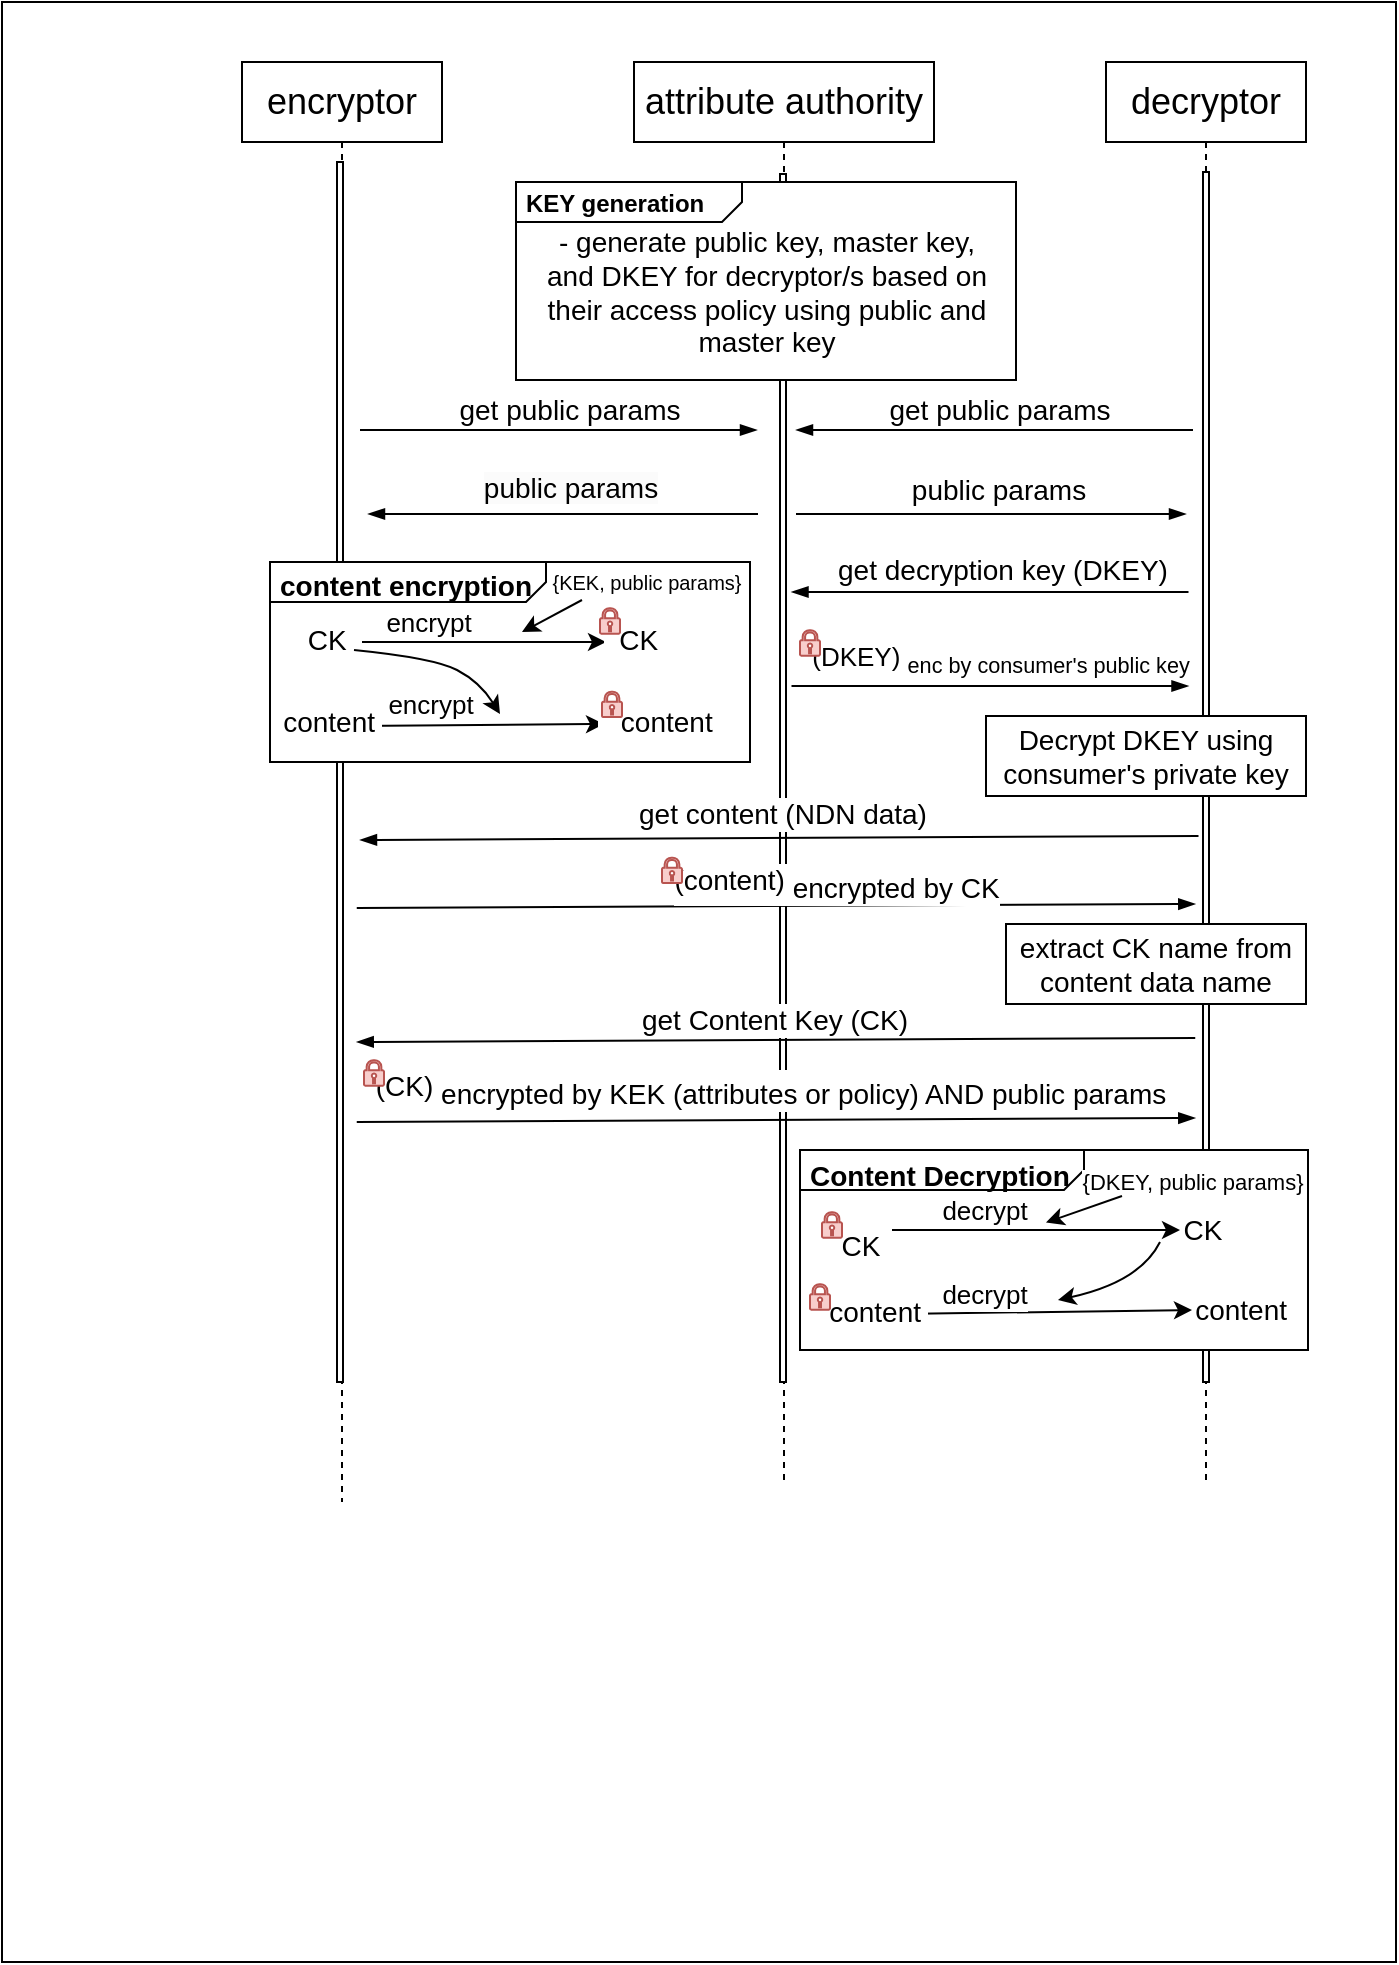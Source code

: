 <mxfile version="21.3.7" type="github">
  <diagram name="Page-1" id="2YBvvXClWsGukQMizWep">
    <mxGraphModel dx="1266" dy="754" grid="1" gridSize="10" guides="1" tooltips="1" connect="1" arrows="1" fold="1" page="1" pageScale="1" pageWidth="850" pageHeight="1100" math="0" shadow="0">
      <root>
        <mxCell id="0" />
        <mxCell id="1" parent="0" />
        <mxCell id="4xCnmBuZAuux_tQDBE8D-87" value="" style="rounded=0;whiteSpace=wrap;html=1;" vertex="1" parent="1">
          <mxGeometry x="173" width="697" height="980" as="geometry" />
        </mxCell>
        <mxCell id="aM9ryv3xv72pqoxQDRHE-1" value="&lt;font style=&quot;font-size: 18px;&quot;&gt;encryptor&lt;/font&gt;" style="shape=umlLifeline;perimeter=lifelinePerimeter;whiteSpace=wrap;html=1;container=0;dropTarget=0;collapsible=0;recursiveResize=0;outlineConnect=0;portConstraint=eastwest;newEdgeStyle={&quot;edgeStyle&quot;:&quot;elbowEdgeStyle&quot;,&quot;elbow&quot;:&quot;vertical&quot;,&quot;curved&quot;:0,&quot;rounded&quot;:0};" parent="1" vertex="1">
          <mxGeometry x="293" y="30" width="100" height="720" as="geometry" />
        </mxCell>
        <mxCell id="4xCnmBuZAuux_tQDBE8D-14" value="" style="html=1;points=[];perimeter=orthogonalPerimeter;outlineConnect=0;targetShapes=umlLifeline;portConstraint=eastwest;newEdgeStyle={&quot;edgeStyle&quot;:&quot;elbowEdgeStyle&quot;,&quot;elbow&quot;:&quot;vertical&quot;,&quot;curved&quot;:0,&quot;rounded&quot;:0};rounded=0;" vertex="1" parent="aM9ryv3xv72pqoxQDRHE-1">
          <mxGeometry x="47.5" y="50" width="3" height="610" as="geometry" />
        </mxCell>
        <mxCell id="aM9ryv3xv72pqoxQDRHE-5" value="&lt;font style=&quot;font-size: 18px;&quot;&gt;attribute authority&lt;br&gt;&lt;/font&gt;" style="shape=umlLifeline;perimeter=lifelinePerimeter;whiteSpace=wrap;html=1;container=0;dropTarget=0;collapsible=0;recursiveResize=0;outlineConnect=0;portConstraint=eastwest;newEdgeStyle={&quot;edgeStyle&quot;:&quot;elbowEdgeStyle&quot;,&quot;elbow&quot;:&quot;vertical&quot;,&quot;curved&quot;:0,&quot;rounded&quot;:0};" parent="1" vertex="1">
          <mxGeometry x="489" y="30" width="150" height="710" as="geometry" />
        </mxCell>
        <mxCell id="aM9ryv3xv72pqoxQDRHE-6" value="" style="html=1;points=[];perimeter=orthogonalPerimeter;outlineConnect=0;targetShapes=umlLifeline;portConstraint=eastwest;newEdgeStyle={&quot;edgeStyle&quot;:&quot;elbowEdgeStyle&quot;,&quot;elbow&quot;:&quot;vertical&quot;,&quot;curved&quot;:0,&quot;rounded&quot;:0};" parent="aM9ryv3xv72pqoxQDRHE-5" vertex="1">
          <mxGeometry x="73" y="56" width="3" height="604" as="geometry" />
        </mxCell>
        <mxCell id="--uOOFQUKAcR9e7xUCM7-2" value="&lt;font style=&quot;font-size: 18px;&quot;&gt;decryptor&lt;/font&gt;" style="shape=umlLifeline;perimeter=lifelinePerimeter;whiteSpace=wrap;html=1;container=0;dropTarget=0;collapsible=0;recursiveResize=0;outlineConnect=0;portConstraint=eastwest;newEdgeStyle={&quot;edgeStyle&quot;:&quot;elbowEdgeStyle&quot;,&quot;elbow&quot;:&quot;vertical&quot;,&quot;curved&quot;:0,&quot;rounded&quot;:0};" parent="1" vertex="1">
          <mxGeometry x="725" y="30" width="100" height="710" as="geometry" />
        </mxCell>
        <mxCell id="4xCnmBuZAuux_tQDBE8D-13" value="" style="html=1;points=[];perimeter=orthogonalPerimeter;outlineConnect=0;targetShapes=umlLifeline;portConstraint=eastwest;newEdgeStyle={&quot;edgeStyle&quot;:&quot;elbowEdgeStyle&quot;,&quot;elbow&quot;:&quot;vertical&quot;,&quot;curved&quot;:0,&quot;rounded&quot;:0};" vertex="1" parent="--uOOFQUKAcR9e7xUCM7-2">
          <mxGeometry x="48.5" y="55" width="3" height="605" as="geometry" />
        </mxCell>
        <mxCell id="4xCnmBuZAuux_tQDBE8D-1" value="" style="endArrow=blockThin;html=1;rounded=0;endSize=6;endFill=1;" edge="1" parent="1">
          <mxGeometry width="50" height="50" relative="1" as="geometry">
            <mxPoint x="352" y="214" as="sourcePoint" />
            <mxPoint x="550.5" y="214" as="targetPoint" />
          </mxGeometry>
        </mxCell>
        <mxCell id="4xCnmBuZAuux_tQDBE8D-3" value="" style="endArrow=blockThin;html=1;rounded=0;strokeColor=default;jumpStyle=none;jumpSize=5;endSize=6;endFill=1;" edge="1" parent="1">
          <mxGeometry width="50" height="50" relative="1" as="geometry">
            <mxPoint x="551" y="256" as="sourcePoint" />
            <mxPoint x="356" y="256" as="targetPoint" />
          </mxGeometry>
        </mxCell>
        <mxCell id="4xCnmBuZAuux_tQDBE8D-28" value="&lt;span style=&quot;text-align: left; background-color: rgb(251, 251, 251); font-size: 14px;&quot;&gt;public params&lt;br style=&quot;font-size: 14px;&quot;&gt;&lt;/span&gt;" style="edgeLabel;html=1;align=center;verticalAlign=middle;resizable=0;points=[];fontSize=14;" vertex="1" connectable="0" parent="4xCnmBuZAuux_tQDBE8D-3">
          <mxGeometry x="0.233" y="-1" relative="1" as="geometry">
            <mxPoint x="26" y="-12" as="offset" />
          </mxGeometry>
        </mxCell>
        <mxCell id="4xCnmBuZAuux_tQDBE8D-4" value="&lt;font style=&quot;font-size: 14px;&quot;&gt;get public params&lt;/font&gt;" style="text;html=1;strokeColor=none;fillColor=none;align=center;verticalAlign=middle;whiteSpace=wrap;rounded=0;fontSize=14;" vertex="1" parent="1">
          <mxGeometry x="387" y="189" width="140" height="30" as="geometry" />
        </mxCell>
        <mxCell id="4xCnmBuZAuux_tQDBE8D-9" value="" style="endArrow=none;html=1;rounded=0;strokeColor=default;jumpStyle=none;jumpSize=5;endSize=6;endFill=0;startArrow=blockThin;startFill=1;" edge="1" parent="1">
          <mxGeometry width="50" height="50" relative="1" as="geometry">
            <mxPoint x="765" y="256" as="sourcePoint" />
            <mxPoint x="570" y="256" as="targetPoint" />
          </mxGeometry>
        </mxCell>
        <mxCell id="4xCnmBuZAuux_tQDBE8D-29" value="public params" style="edgeLabel;html=1;align=center;verticalAlign=middle;resizable=0;points=[];fontSize=14;" vertex="1" connectable="0" parent="4xCnmBuZAuux_tQDBE8D-9">
          <mxGeometry x="0.274" y="-1" relative="1" as="geometry">
            <mxPoint x="30" y="-11" as="offset" />
          </mxGeometry>
        </mxCell>
        <mxCell id="4xCnmBuZAuux_tQDBE8D-11" value="" style="endArrow=none;html=1;rounded=0;endSize=6;startArrow=blockThin;startFill=1;endFill=0;" edge="1" parent="1">
          <mxGeometry width="50" height="50" relative="1" as="geometry">
            <mxPoint x="570" y="214" as="sourcePoint" />
            <mxPoint x="768.5" y="214" as="targetPoint" />
          </mxGeometry>
        </mxCell>
        <mxCell id="4xCnmBuZAuux_tQDBE8D-12" value="get public params" style="text;html=1;strokeColor=none;fillColor=none;align=center;verticalAlign=middle;whiteSpace=wrap;rounded=0;fontSize=14;" vertex="1" parent="1">
          <mxGeometry x="602" y="189" width="140" height="30" as="geometry" />
        </mxCell>
        <mxCell id="4xCnmBuZAuux_tQDBE8D-15" value="" style="endArrow=none;html=1;rounded=0;endSize=6;startArrow=blockThin;startFill=1;endFill=0;" edge="1" parent="1">
          <mxGeometry width="50" height="50" relative="1" as="geometry">
            <mxPoint x="567.75" y="295" as="sourcePoint" />
            <mxPoint x="766.25" y="295" as="targetPoint" />
          </mxGeometry>
        </mxCell>
        <mxCell id="4xCnmBuZAuux_tQDBE8D-32" value="get decryption key (DKEY)" style="edgeLabel;html=1;align=center;verticalAlign=middle;resizable=0;points=[];fontSize=14;" vertex="1" connectable="0" parent="4xCnmBuZAuux_tQDBE8D-15">
          <mxGeometry x="-0.086" y="3" relative="1" as="geometry">
            <mxPoint x="14" y="-8" as="offset" />
          </mxGeometry>
        </mxCell>
        <mxCell id="4xCnmBuZAuux_tQDBE8D-17" value="" style="endArrow=none;html=1;rounded=0;endSize=6;startArrow=blockThin;startFill=1;endFill=0;" edge="1" parent="1">
          <mxGeometry width="50" height="50" relative="1" as="geometry">
            <mxPoint x="352" y="419" as="sourcePoint" />
            <mxPoint x="771.25" y="417" as="targetPoint" />
          </mxGeometry>
        </mxCell>
        <mxCell id="4xCnmBuZAuux_tQDBE8D-22" value="get content (NDN data)" style="edgeLabel;html=1;align=center;verticalAlign=middle;resizable=0;points=[];fontSize=14;" vertex="1" connectable="0" parent="4xCnmBuZAuux_tQDBE8D-17">
          <mxGeometry x="0.134" y="-1" relative="1" as="geometry">
            <mxPoint x="-27" y="-13" as="offset" />
          </mxGeometry>
        </mxCell>
        <mxCell id="4xCnmBuZAuux_tQDBE8D-19" value="" style="endArrow=blockThin;html=1;rounded=0;endSize=6;startArrow=none;startFill=0;endFill=1;" edge="1" parent="1">
          <mxGeometry width="50" height="50" relative="1" as="geometry">
            <mxPoint x="350.38" y="453" as="sourcePoint" />
            <mxPoint x="769.63" y="451" as="targetPoint" />
          </mxGeometry>
        </mxCell>
        <mxCell id="4xCnmBuZAuux_tQDBE8D-20" value="" style="endArrow=none;html=1;rounded=0;endSize=6;startArrow=blockThin;startFill=1;endFill=0;" edge="1" parent="1">
          <mxGeometry width="50" height="50" relative="1" as="geometry">
            <mxPoint x="350.37" y="520" as="sourcePoint" />
            <mxPoint x="769.62" y="518" as="targetPoint" />
          </mxGeometry>
        </mxCell>
        <mxCell id="4xCnmBuZAuux_tQDBE8D-24" value="get Content Key (CK)" style="edgeLabel;html=1;align=center;verticalAlign=middle;resizable=0;points=[];fontSize=14;" vertex="1" connectable="0" parent="4xCnmBuZAuux_tQDBE8D-20">
          <mxGeometry x="-0.225" y="2" relative="1" as="geometry">
            <mxPoint x="46" y="-8" as="offset" />
          </mxGeometry>
        </mxCell>
        <mxCell id="4xCnmBuZAuux_tQDBE8D-21" value="" style="endArrow=blockThin;html=1;rounded=0;endSize=6;startArrow=none;startFill=0;endFill=1;" edge="1" parent="1">
          <mxGeometry width="50" height="50" relative="1" as="geometry">
            <mxPoint x="350.38" y="560" as="sourcePoint" />
            <mxPoint x="769.63" y="558" as="targetPoint" />
          </mxGeometry>
        </mxCell>
        <mxCell id="4xCnmBuZAuux_tQDBE8D-25" value="(CK)&amp;nbsp;&lt;sub style=&quot;font-size: 14px;&quot;&gt;encrypted by KEK (attributes or policy) AND public params&lt;/sub&gt;" style="edgeLabel;html=1;align=center;verticalAlign=middle;resizable=0;points=[];fontSize=14;" vertex="1" connectable="0" parent="4xCnmBuZAuux_tQDBE8D-21">
          <mxGeometry x="-0.164" y="-1" relative="1" as="geometry">
            <mxPoint x="31" y="-16" as="offset" />
          </mxGeometry>
        </mxCell>
        <mxCell id="4xCnmBuZAuux_tQDBE8D-23" value="(content)&amp;nbsp;&lt;sub style=&quot;border-color: var(--border-color); font-size: 14px;&quot;&gt;encrypted by CK&lt;/sub&gt;" style="edgeLabel;html=1;align=center;verticalAlign=middle;resizable=0;points=[];fontSize=14;" vertex="1" connectable="0" parent="1">
          <mxGeometry x="590.002" y="441.005" as="geometry" />
        </mxCell>
        <mxCell id="4xCnmBuZAuux_tQDBE8D-26" value="" style="endArrow=blockThin;html=1;rounded=0;endSize=6;startArrow=none;startFill=0;endFill=1;" edge="1" parent="1">
          <mxGeometry width="50" height="50" relative="1" as="geometry">
            <mxPoint x="567.75" y="342" as="sourcePoint" />
            <mxPoint x="766.25" y="342" as="targetPoint" />
          </mxGeometry>
        </mxCell>
        <mxCell id="4xCnmBuZAuux_tQDBE8D-31" value="(DKEY)&amp;nbsp;&lt;font style=&quot;font-size: 13px;&quot;&gt;&lt;sub style=&quot;&quot;&gt;enc by&amp;nbsp;&lt;/sub&gt;&lt;sub style=&quot;&quot;&gt;consumer&#39;s public key&lt;/sub&gt;&lt;/font&gt;" style="edgeLabel;html=1;align=center;verticalAlign=middle;resizable=0;points=[];fontSize=13;" vertex="1" connectable="0" parent="4xCnmBuZAuux_tQDBE8D-26">
          <mxGeometry x="-0.197" y="-3" relative="1" as="geometry">
            <mxPoint x="24" y="-16" as="offset" />
          </mxGeometry>
        </mxCell>
        <mxCell id="4xCnmBuZAuux_tQDBE8D-35" value="" style="sketch=0;aspect=fixed;pointerEvents=1;shadow=0;dashed=0;html=1;strokeColor=#b85450;labelPosition=center;verticalLabelPosition=bottom;verticalAlign=top;align=center;fillColor=#f8cecc;shape=mxgraph.mscae.enterprise.lock;" vertex="1" parent="1">
          <mxGeometry x="572" y="314" width="10" height="12.83" as="geometry" />
        </mxCell>
        <mxCell id="4xCnmBuZAuux_tQDBE8D-39" value="" style="sketch=0;aspect=fixed;pointerEvents=1;shadow=0;dashed=0;html=1;strokeColor=#b85450;labelPosition=center;verticalLabelPosition=bottom;verticalAlign=top;align=center;fillColor=#f8cecc;shape=mxgraph.mscae.enterprise.lock;" vertex="1" parent="1">
          <mxGeometry x="503" y="427.73" width="10" height="12.83" as="geometry" />
        </mxCell>
        <mxCell id="4xCnmBuZAuux_tQDBE8D-40" value="" style="sketch=0;aspect=fixed;pointerEvents=1;shadow=0;dashed=0;html=1;strokeColor=#b85450;labelPosition=center;verticalLabelPosition=bottom;verticalAlign=top;align=center;fillColor=#f8cecc;shape=mxgraph.mscae.enterprise.lock;" vertex="1" parent="1">
          <mxGeometry x="354" y="529" width="10" height="12.83" as="geometry" />
        </mxCell>
        <mxCell id="4xCnmBuZAuux_tQDBE8D-41" value="&lt;p style=&quot;margin:0px;margin-top:4px;margin-left:5px;text-align:left;&quot;&gt;&lt;b&gt;KEY generation&lt;br&gt;&lt;/b&gt;&lt;/p&gt;" style="html=1;shape=mxgraph.sysml.package;overflow=fill;labelX=113.88;align=left;spacingLeft=5;verticalAlign=top;spacingTop=-3;" vertex="1" parent="1">
          <mxGeometry x="430" y="90" width="250" height="99" as="geometry" />
        </mxCell>
        <mxCell id="4xCnmBuZAuux_tQDBE8D-43" value="&lt;font style=&quot;font-size: 14px;&quot;&gt;- generate public key, master key, and DKEY for decryptor/s based on their access policy using public and master key&lt;/font&gt;" style="text;html=1;strokeColor=none;fillColor=none;align=center;verticalAlign=middle;whiteSpace=wrap;rounded=0;" vertex="1" parent="1">
          <mxGeometry x="437.5" y="110" width="235" height="70" as="geometry" />
        </mxCell>
        <mxCell id="4xCnmBuZAuux_tQDBE8D-47" value="&lt;font style=&quot;font-size: 14px;&quot;&gt;Decrypt DKEY using consumer&#39;s private key&lt;/font&gt;" style="rounded=0;whiteSpace=wrap;html=1;glass=0;" vertex="1" parent="1">
          <mxGeometry x="665" y="357" width="160" height="40" as="geometry" />
        </mxCell>
        <mxCell id="4xCnmBuZAuux_tQDBE8D-48" value="&lt;font style=&quot;font-size: 14px;&quot;&gt;extract CK name from content data name&lt;/font&gt;" style="rounded=0;whiteSpace=wrap;html=1;" vertex="1" parent="1">
          <mxGeometry x="675" y="461" width="150" height="40" as="geometry" />
        </mxCell>
        <mxCell id="4xCnmBuZAuux_tQDBE8D-64" value="&lt;p style=&quot;margin:0px;margin-top:4px;margin-left:5px;text-align:left;&quot;&gt;&lt;b&gt;&lt;font style=&quot;font-size: 14px;&quot;&gt;content encryption&lt;/font&gt;&lt;br&gt;&lt;/b&gt;&lt;/p&gt;" style="html=1;shape=mxgraph.sysml.package;overflow=fill;labelX=138.37;align=left;spacingLeft=5;verticalAlign=top;spacingTop=-3;" vertex="1" parent="1">
          <mxGeometry x="307" y="280" width="240" height="100" as="geometry" />
        </mxCell>
        <mxCell id="4xCnmBuZAuux_tQDBE8D-65" value="" style="endArrow=classic;html=1;rounded=0;" edge="1" parent="1">
          <mxGeometry width="50" height="50" relative="1" as="geometry">
            <mxPoint x="346" y="320" as="sourcePoint" />
            <mxPoint x="475" y="320" as="targetPoint" />
          </mxGeometry>
        </mxCell>
        <mxCell id="4xCnmBuZAuux_tQDBE8D-66" value="{KEK, public params}" style="edgeLabel;html=1;align=center;verticalAlign=middle;resizable=0;points=[];fontSize=10;" vertex="1" connectable="0" parent="4xCnmBuZAuux_tQDBE8D-65">
          <mxGeometry x="-0.084" y="3" relative="1" as="geometry">
            <mxPoint x="90" y="-27" as="offset" />
          </mxGeometry>
        </mxCell>
        <mxCell id="4xCnmBuZAuux_tQDBE8D-67" value="&amp;nbsp; CK" style="edgeLabel;html=1;align=center;verticalAlign=middle;resizable=0;points=[];fontSize=14;" vertex="1" connectable="0" parent="4xCnmBuZAuux_tQDBE8D-65">
          <mxGeometry x="0.857" y="-2" relative="1" as="geometry">
            <mxPoint x="21" y="-3" as="offset" />
          </mxGeometry>
        </mxCell>
        <mxCell id="4xCnmBuZAuux_tQDBE8D-77" value="&lt;font style=&quot;font-size: 13px;&quot;&gt;encrypt&lt;/font&gt;" style="edgeLabel;html=1;align=center;verticalAlign=middle;resizable=0;points=[];fontSize=13;" vertex="1" connectable="0" parent="4xCnmBuZAuux_tQDBE8D-65">
          <mxGeometry x="-0.662" relative="1" as="geometry">
            <mxPoint x="18" y="-10" as="offset" />
          </mxGeometry>
        </mxCell>
        <mxCell id="4xCnmBuZAuux_tQDBE8D-68" value="" style="endArrow=classic;html=1;rounded=0;" edge="1" parent="1">
          <mxGeometry width="50" height="50" relative="1" as="geometry">
            <mxPoint x="349" y="362" as="sourcePoint" />
            <mxPoint x="474" y="361" as="targetPoint" />
          </mxGeometry>
        </mxCell>
        <mxCell id="4xCnmBuZAuux_tQDBE8D-70" value="&lt;font style=&quot;font-size: 14px;&quot;&gt;CK&amp;nbsp;&amp;nbsp;&lt;/font&gt;" style="edgeLabel;html=1;align=center;verticalAlign=middle;resizable=0;points=[];" vertex="1" connectable="0" parent="1">
          <mxGeometry x="527.778" y="329" as="geometry">
            <mxPoint x="-189" y="-10" as="offset" />
          </mxGeometry>
        </mxCell>
        <mxCell id="4xCnmBuZAuux_tQDBE8D-71" value="content&amp;nbsp;" style="edgeLabel;html=1;align=center;verticalAlign=middle;resizable=0;points=[];fontSize=14;" vertex="1" connectable="0" parent="1">
          <mxGeometry x="543.778" y="352" as="geometry">
            <mxPoint x="-206" y="8" as="offset" />
          </mxGeometry>
        </mxCell>
        <mxCell id="4xCnmBuZAuux_tQDBE8D-72" value="&amp;nbsp; &amp;nbsp;content&amp;nbsp;" style="edgeLabel;html=1;align=center;verticalAlign=middle;resizable=0;points=[];fontSize=14;" vertex="1" connectable="0" parent="1">
          <mxGeometry x="502.998" y="362.27" as="geometry">
            <mxPoint x="-2" y="-3" as="offset" />
          </mxGeometry>
        </mxCell>
        <mxCell id="4xCnmBuZAuux_tQDBE8D-73" value="" style="sketch=0;aspect=fixed;pointerEvents=1;shadow=0;dashed=0;html=1;strokeColor=#b85450;labelPosition=center;verticalLabelPosition=bottom;verticalAlign=top;align=center;fillColor=#f8cecc;shape=mxgraph.mscae.enterprise.lock;" vertex="1" parent="1">
          <mxGeometry x="472" y="303" width="10" height="12.83" as="geometry" />
        </mxCell>
        <mxCell id="4xCnmBuZAuux_tQDBE8D-74" value="" style="sketch=0;aspect=fixed;pointerEvents=1;shadow=0;dashed=0;html=1;strokeColor=#b85450;labelPosition=center;verticalLabelPosition=bottom;verticalAlign=top;align=center;fillColor=#f8cecc;shape=mxgraph.mscae.enterprise.lock;" vertex="1" parent="1">
          <mxGeometry x="473" y="344.73" width="10" height="12.83" as="geometry" />
        </mxCell>
        <mxCell id="4xCnmBuZAuux_tQDBE8D-75" value="" style="group" vertex="1" connectable="0" parent="1">
          <mxGeometry x="572" y="574" width="254" height="100" as="geometry" />
        </mxCell>
        <mxCell id="4xCnmBuZAuux_tQDBE8D-54" value="&lt;p style=&quot;margin: 4px 0px 0px 5px; text-align: left;&quot;&gt;&lt;b style=&quot;&quot;&gt;&lt;font style=&quot;font-size: 14px;&quot;&gt;Content Decryption&lt;/font&gt;&lt;br style=&quot;font-size: 15px;&quot;&gt;&lt;/b&gt;&lt;/p&gt;" style="html=1;shape=mxgraph.sysml.package;overflow=fill;labelX=142.93;align=left;spacingLeft=5;verticalAlign=top;spacingTop=-3;fontSize=15;" vertex="1" parent="4xCnmBuZAuux_tQDBE8D-75">
          <mxGeometry width="254" height="100" as="geometry" />
        </mxCell>
        <mxCell id="4xCnmBuZAuux_tQDBE8D-55" value="" style="endArrow=classic;html=1;rounded=0;fontSize=15;" edge="1" parent="4xCnmBuZAuux_tQDBE8D-75">
          <mxGeometry width="50" height="50" relative="1" as="geometry">
            <mxPoint x="46" y="40" as="sourcePoint" />
            <mxPoint x="190" y="40" as="targetPoint" />
          </mxGeometry>
        </mxCell>
        <mxCell id="4xCnmBuZAuux_tQDBE8D-57" value="{DKEY, public params}" style="edgeLabel;html=1;align=center;verticalAlign=middle;resizable=0;points=[];fontSize=11;" vertex="1" connectable="0" parent="4xCnmBuZAuux_tQDBE8D-55">
          <mxGeometry x="-0.084" y="3" relative="1" as="geometry">
            <mxPoint x="84" y="-21" as="offset" />
          </mxGeometry>
        </mxCell>
        <mxCell id="4xCnmBuZAuux_tQDBE8D-59" value="&lt;font style=&quot;font-size: 14px;&quot;&gt;CK&lt;/font&gt;" style="edgeLabel;html=1;align=center;verticalAlign=middle;resizable=0;points=[];fontSize=15;" vertex="1" connectable="0" parent="4xCnmBuZAuux_tQDBE8D-55">
          <mxGeometry x="0.857" y="-2" relative="1" as="geometry">
            <mxPoint x="21" y="-3" as="offset" />
          </mxGeometry>
        </mxCell>
        <mxCell id="4xCnmBuZAuux_tQDBE8D-56" value="" style="endArrow=classic;html=1;rounded=0;fontSize=15;" edge="1" parent="4xCnmBuZAuux_tQDBE8D-75">
          <mxGeometry width="50" height="50" relative="1" as="geometry">
            <mxPoint x="49" y="82" as="sourcePoint" />
            <mxPoint x="196" y="80" as="targetPoint" />
          </mxGeometry>
        </mxCell>
        <mxCell id="4xCnmBuZAuux_tQDBE8D-60" value="&lt;font style=&quot;font-size: 14px;&quot;&gt;CK&lt;/font&gt;" style="edgeLabel;html=1;align=center;verticalAlign=middle;resizable=0;points=[];fontSize=15;" vertex="1" connectable="0" parent="4xCnmBuZAuux_tQDBE8D-75">
          <mxGeometry x="227.778" y="49" as="geometry">
            <mxPoint x="-198" y="-2" as="offset" />
          </mxGeometry>
        </mxCell>
        <mxCell id="4xCnmBuZAuux_tQDBE8D-61" value="&lt;font style=&quot;font-size: 14px;&quot;&gt;content&amp;nbsp;&lt;/font&gt;" style="edgeLabel;html=1;align=center;verticalAlign=middle;resizable=0;points=[];fontSize=15;" vertex="1" connectable="0" parent="4xCnmBuZAuux_tQDBE8D-75">
          <mxGeometry x="244.778" y="72" as="geometry">
            <mxPoint x="-206" y="8" as="offset" />
          </mxGeometry>
        </mxCell>
        <mxCell id="4xCnmBuZAuux_tQDBE8D-62" value="&lt;font style=&quot;font-size: 14px;&quot;&gt;content&amp;nbsp;&lt;/font&gt;" style="edgeLabel;html=1;align=center;verticalAlign=middle;resizable=0;points=[];fontSize=15;" vertex="1" connectable="0" parent="4xCnmBuZAuux_tQDBE8D-75">
          <mxGeometry x="223.998" y="81.27" as="geometry">
            <mxPoint x="-2" y="-3" as="offset" />
          </mxGeometry>
        </mxCell>
        <mxCell id="4xCnmBuZAuux_tQDBE8D-52" value="" style="sketch=0;aspect=fixed;pointerEvents=1;shadow=0;dashed=0;html=1;strokeColor=#b85450;labelPosition=center;verticalLabelPosition=bottom;verticalAlign=top;align=center;fillColor=#f8cecc;shape=mxgraph.mscae.enterprise.lock;fontSize=15;" vertex="1" parent="4xCnmBuZAuux_tQDBE8D-75">
          <mxGeometry x="11" y="31" width="10" height="12.83" as="geometry" />
        </mxCell>
        <mxCell id="4xCnmBuZAuux_tQDBE8D-63" value="" style="sketch=0;aspect=fixed;pointerEvents=1;shadow=0;dashed=0;html=1;strokeColor=#b85450;labelPosition=center;verticalLabelPosition=bottom;verticalAlign=top;align=center;fillColor=#f8cecc;shape=mxgraph.mscae.enterprise.lock;fontSize=15;" vertex="1" parent="4xCnmBuZAuux_tQDBE8D-75">
          <mxGeometry x="5" y="67" width="10" height="12.83" as="geometry" />
        </mxCell>
        <mxCell id="4xCnmBuZAuux_tQDBE8D-82" value="&lt;font style=&quot;font-size: 13px;&quot;&gt;decrypt&lt;/font&gt;" style="edgeLabel;html=1;align=center;verticalAlign=middle;resizable=0;points=[];fontSize=15;" vertex="1" connectable="0" parent="4xCnmBuZAuux_tQDBE8D-75">
          <mxGeometry x="91.222" y="35" as="geometry">
            <mxPoint x="1" y="-6" as="offset" />
          </mxGeometry>
        </mxCell>
        <mxCell id="4xCnmBuZAuux_tQDBE8D-83" value="&lt;font style=&quot;font-size: 13px;&quot;&gt;decrypt&lt;/font&gt;" style="edgeLabel;html=1;align=center;verticalAlign=middle;resizable=0;points=[];fontSize=15;" vertex="1" connectable="0" parent="4xCnmBuZAuux_tQDBE8D-75">
          <mxGeometry x="92.002" y="71" as="geometry" />
        </mxCell>
        <mxCell id="4xCnmBuZAuux_tQDBE8D-84" value="" style="curved=1;endArrow=classic;html=1;rounded=0;fontSize=15;" edge="1" parent="4xCnmBuZAuux_tQDBE8D-75">
          <mxGeometry width="50" height="50" relative="1" as="geometry">
            <mxPoint x="180" y="46" as="sourcePoint" />
            <mxPoint x="129" y="75" as="targetPoint" />
            <Array as="points">
              <mxPoint x="170" y="66" />
            </Array>
          </mxGeometry>
        </mxCell>
        <mxCell id="4xCnmBuZAuux_tQDBE8D-86" value="" style="endArrow=classic;html=1;rounded=0;fontSize=15;" edge="1" parent="4xCnmBuZAuux_tQDBE8D-75">
          <mxGeometry width="50" height="50" relative="1" as="geometry">
            <mxPoint x="161" y="23" as="sourcePoint" />
            <mxPoint x="123" y="36.27" as="targetPoint" />
          </mxGeometry>
        </mxCell>
        <mxCell id="4xCnmBuZAuux_tQDBE8D-79" value="" style="curved=1;endArrow=classic;html=1;rounded=0;" edge="1" parent="1">
          <mxGeometry width="50" height="50" relative="1" as="geometry">
            <mxPoint x="349" y="324" as="sourcePoint" />
            <mxPoint x="422" y="356" as="targetPoint" />
            <Array as="points">
              <mxPoint x="389" y="328" />
              <mxPoint x="412" y="340" />
            </Array>
          </mxGeometry>
        </mxCell>
        <mxCell id="4xCnmBuZAuux_tQDBE8D-80" value="encrypt" style="edgeLabel;html=1;align=center;verticalAlign=middle;resizable=0;points=[];fontSize=13;" vertex="1" connectable="0" parent="1">
          <mxGeometry x="387.002" y="351" as="geometry" />
        </mxCell>
        <mxCell id="4xCnmBuZAuux_tQDBE8D-81" value="" style="endArrow=classic;html=1;rounded=0;" edge="1" parent="1">
          <mxGeometry width="50" height="50" relative="1" as="geometry">
            <mxPoint x="463" y="299" as="sourcePoint" />
            <mxPoint x="433" y="315" as="targetPoint" />
          </mxGeometry>
        </mxCell>
      </root>
    </mxGraphModel>
  </diagram>
</mxfile>
